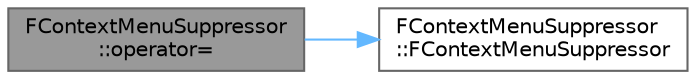 digraph "FContextMenuSuppressor::operator="
{
 // INTERACTIVE_SVG=YES
 // LATEX_PDF_SIZE
  bgcolor="transparent";
  edge [fontname=Helvetica,fontsize=10,labelfontname=Helvetica,labelfontsize=10];
  node [fontname=Helvetica,fontsize=10,shape=box,height=0.2,width=0.4];
  rankdir="LR";
  Node1 [id="Node000001",label="FContextMenuSuppressor\l::operator=",height=0.2,width=0.4,color="gray40", fillcolor="grey60", style="filled", fontcolor="black",tooltip=" "];
  Node1 -> Node2 [id="edge1_Node000001_Node000002",color="steelblue1",style="solid",tooltip=" "];
  Node2 [id="Node000002",label="FContextMenuSuppressor\l::FContextMenuSuppressor",height=0.2,width=0.4,color="grey40", fillcolor="white", style="filled",URL="$d0/d10/structFContextMenuSuppressor.html#a2214e1c58359a54930b8ad551baa4f86",tooltip=" "];
}

